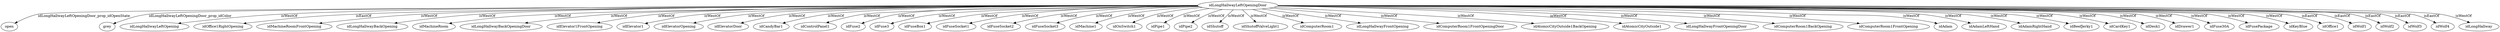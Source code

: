strict digraph  {
idLongHallwayLeftOpeningDoor [node_type=entity_node];
open [node_type=property_node];
grey [node_type=property_node];
idLongHallwayLeftOpening [node_type=entity_node];
idOffice1RightOpening [node_type=entity_node];
idMachineRoomFrontOpening [node_type=entity_node];
idLongHallwayBackOpening [node_type=entity_node];
idMachineRoom [node_type=entity_node];
idLongHallwayBackOpeningDoor [node_type=entity_node];
idElevator1FrontOpening [node_type=entity_node];
idElevator1 [node_type=entity_node];
idElevatorOpening [node_type=entity_node];
idElevatorDoor [node_type=entity_node];
idCandyBar1 [node_type=entity_node];
idControlPanel1 [node_type=entity_node];
idFuse2 [node_type=entity_node];
idFuse3 [node_type=entity_node];
idFuseBox1 [node_type=entity_node];
idFuseSocket1 [node_type=entity_node];
idFuseSocket2 [node_type=entity_node];
idFuseSocket3 [node_type=entity_node];
idMachine1 [node_type=entity_node];
idOnSwitch1 [node_type=entity_node];
idPipe1 [node_type=entity_node];
idPipe2 [node_type=entity_node];
idShutoff [node_type=entity_node];
idShutoffValveLight1 [node_type=entity_node];
idComputerRoom1 [node_type=entity_node];
idLongHallwayFrontOpening [node_type=entity_node];
idComputerRoom1FrontOpeningDoor [node_type=entity_node];
idAtomicCityOutside1BackOpening [node_type=entity_node];
idAtomicCityOutside1 [node_type=entity_node];
idLongHallwayFrontOpeningDoor [node_type=entity_node];
idComputerRoom1BackOpening [node_type=entity_node];
idComputerRoom1FrontOpening [node_type=entity_node];
idAdam [node_type=entity_node];
idAdamLeftHand [node_type=entity_node];
idAdamRightHand [node_type=entity_node];
idBeefJerky1 [node_type=entity_node];
idCardKey1 [node_type=entity_node];
idDesk1 [node_type=entity_node];
idDrawer1 [node_type=entity_node];
idFuse30A [node_type=entity_node];
idFusePackage [node_type=entity_node];
idKeyBlue [node_type=entity_node];
idOffice1 [node_type=entity_node];
idWolf1 [node_type=entity_node];
idWolf2 [node_type=entity_node];
idWolf3 [node_type=entity_node];
idWolf4 [node_type=entity_node];
idLongHallway [node_type=entity_node];
idLongHallwayLeftOpeningDoor -> open  [edge_type=property, label=idLongHallwayLeftOpeningDoor_prop_idOpenState];
idLongHallwayLeftOpeningDoor -> grey  [edge_type=property, label=idLongHallwayLeftOpeningDoor_prop_idColor];
idLongHallwayLeftOpeningDoor -> idLongHallwayLeftOpening  [edge_type=relationship, label=isWestOf];
idLongHallwayLeftOpeningDoor -> idOffice1RightOpening  [edge_type=relationship, label=isEastOf];
idLongHallwayLeftOpeningDoor -> idMachineRoomFrontOpening  [edge_type=relationship, label=isWestOf];
idLongHallwayLeftOpeningDoor -> idLongHallwayBackOpening  [edge_type=relationship, label=isWestOf];
idLongHallwayLeftOpeningDoor -> idMachineRoom  [edge_type=relationship, label=isWestOf];
idLongHallwayLeftOpeningDoor -> idLongHallwayBackOpeningDoor  [edge_type=relationship, label=isWestOf];
idLongHallwayLeftOpeningDoor -> idElevator1FrontOpening  [edge_type=relationship, label=isWestOf];
idLongHallwayLeftOpeningDoor -> idElevator1  [edge_type=relationship, label=isWestOf];
idLongHallwayLeftOpeningDoor -> idElevatorOpening  [edge_type=relationship, label=isWestOf];
idLongHallwayLeftOpeningDoor -> idElevatorDoor  [edge_type=relationship, label=isWestOf];
idLongHallwayLeftOpeningDoor -> idCandyBar1  [edge_type=relationship, label=isWestOf];
idLongHallwayLeftOpeningDoor -> idControlPanel1  [edge_type=relationship, label=isWestOf];
idLongHallwayLeftOpeningDoor -> idFuse2  [edge_type=relationship, label=isWestOf];
idLongHallwayLeftOpeningDoor -> idFuse3  [edge_type=relationship, label=isWestOf];
idLongHallwayLeftOpeningDoor -> idFuseBox1  [edge_type=relationship, label=isWestOf];
idLongHallwayLeftOpeningDoor -> idFuseSocket1  [edge_type=relationship, label=isWestOf];
idLongHallwayLeftOpeningDoor -> idFuseSocket2  [edge_type=relationship, label=isWestOf];
idLongHallwayLeftOpeningDoor -> idFuseSocket3  [edge_type=relationship, label=isWestOf];
idLongHallwayLeftOpeningDoor -> idMachine1  [edge_type=relationship, label=isWestOf];
idLongHallwayLeftOpeningDoor -> idOnSwitch1  [edge_type=relationship, label=isWestOf];
idLongHallwayLeftOpeningDoor -> idPipe1  [edge_type=relationship, label=isWestOf];
idLongHallwayLeftOpeningDoor -> idPipe2  [edge_type=relationship, label=isWestOf];
idLongHallwayLeftOpeningDoor -> idShutoff  [edge_type=relationship, label=isWestOf];
idLongHallwayLeftOpeningDoor -> idShutoffValveLight1  [edge_type=relationship, label=isWestOf];
idLongHallwayLeftOpeningDoor -> idComputerRoom1  [edge_type=relationship, label=isWestOf];
idLongHallwayLeftOpeningDoor -> idLongHallwayFrontOpening  [edge_type=relationship, label=isWestOf];
idLongHallwayLeftOpeningDoor -> idComputerRoom1FrontOpeningDoor  [edge_type=relationship, label=isWestOf];
idLongHallwayLeftOpeningDoor -> idAtomicCityOutside1BackOpening  [edge_type=relationship, label=isWestOf];
idLongHallwayLeftOpeningDoor -> idAtomicCityOutside1  [edge_type=relationship, label=isWestOf];
idLongHallwayLeftOpeningDoor -> idLongHallwayFrontOpeningDoor  [edge_type=relationship, label=isWestOf];
idLongHallwayLeftOpeningDoor -> idComputerRoom1BackOpening  [edge_type=relationship, label=isWestOf];
idLongHallwayLeftOpeningDoor -> idComputerRoom1FrontOpening  [edge_type=relationship, label=isWestOf];
idLongHallwayLeftOpeningDoor -> idAdam  [edge_type=relationship, label=isWestOf];
idLongHallwayLeftOpeningDoor -> idAdamLeftHand  [edge_type=relationship, label=isWestOf];
idLongHallwayLeftOpeningDoor -> idAdamRightHand  [edge_type=relationship, label=isWestOf];
idLongHallwayLeftOpeningDoor -> idBeefJerky1  [edge_type=relationship, label=isWestOf];
idLongHallwayLeftOpeningDoor -> idCardKey1  [edge_type=relationship, label=isWestOf];
idLongHallwayLeftOpeningDoor -> idDesk1  [edge_type=relationship, label=isWestOf];
idLongHallwayLeftOpeningDoor -> idDrawer1  [edge_type=relationship, label=isWestOf];
idLongHallwayLeftOpeningDoor -> idFuse30A  [edge_type=relationship, label=isWestOf];
idLongHallwayLeftOpeningDoor -> idFusePackage  [edge_type=relationship, label=isWestOf];
idLongHallwayLeftOpeningDoor -> idKeyBlue  [edge_type=relationship, label=isWestOf];
idLongHallwayLeftOpeningDoor -> idOffice1  [edge_type=relationship, label=isEastOf];
idLongHallwayLeftOpeningDoor -> idWolf1  [edge_type=relationship, label=isEastOf];
idLongHallwayLeftOpeningDoor -> idWolf2  [edge_type=relationship, label=isEastOf];
idLongHallwayLeftOpeningDoor -> idWolf3  [edge_type=relationship, label=isEastOf];
idLongHallwayLeftOpeningDoor -> idWolf4  [edge_type=relationship, label=isEastOf];
idLongHallwayLeftOpeningDoor -> idLongHallway  [edge_type=relationship, label=isWestOf];
}
